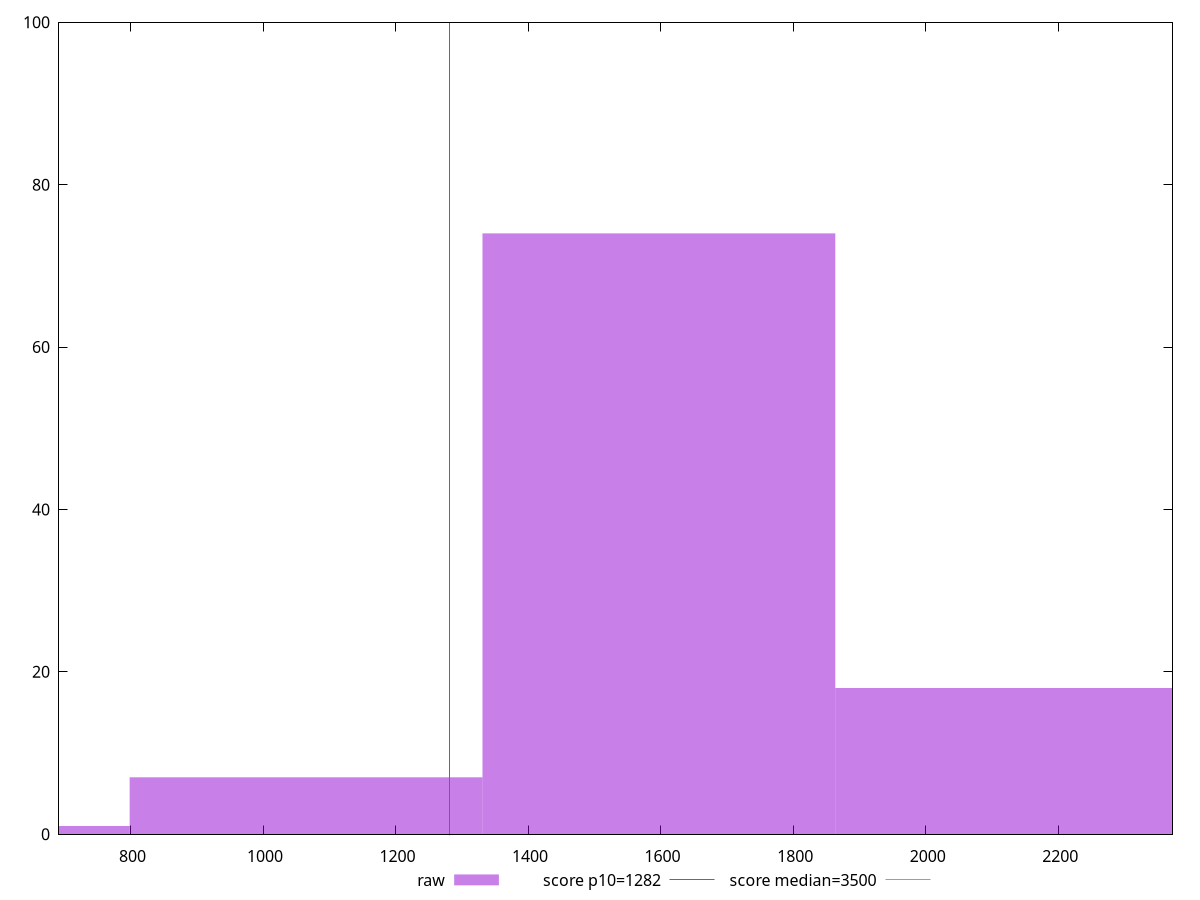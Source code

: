 reset

$raw <<EOF
1597.3891714951483 74
2129.852228660198 18
1064.926114330099 7
532.4630571650495 1
EOF

set key outside below
set boxwidth 532.4630571650495
set xrange [692.076:2372.492]
set yrange [0:100]
set trange [0:100]
set style fill transparent solid 0.5 noborder

set parametric
set terminal svg size 640, 490 enhanced background rgb 'white'
set output "reports/report_00028_2021-02-24T12-49-42.674Z/bootup-time/samples/music/raw/histogram.svg"

plot $raw title "raw" with boxes, \
     1282,t title "score p10=1282", \
     3500,t title "score median=3500"

reset
